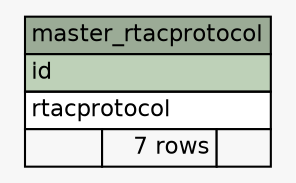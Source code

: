 // dot 2.2.1 on Windows 10 10.0
// SchemaSpy rev 590
digraph "master_rtacprotocol" {
  graph [
    rankdir="RL"
    bgcolor="#f7f7f7"
    nodesep="0.18"
    ranksep="0.46"
    fontname="Helvetica"
    fontsize="11"
  ];
  node [
    fontname="Helvetica"
    fontsize="11"
    shape="plaintext"
  ];
  edge [
    arrowsize="0.8"
  ];
  "master_rtacprotocol" [
    label=<
    <TABLE BORDER="0" CELLBORDER="1" CELLSPACING="0" BGCOLOR="#ffffff">
      <TR><TD COLSPAN="3" BGCOLOR="#9bab96" ALIGN="CENTER">master_rtacprotocol</TD></TR>
      <TR><TD PORT="id" COLSPAN="3" BGCOLOR="#bed1b8" ALIGN="LEFT">id</TD></TR>
      <TR><TD PORT="rtacprotocol" COLSPAN="3" ALIGN="LEFT">rtacprotocol</TD></TR>
      <TR><TD ALIGN="LEFT" BGCOLOR="#f7f7f7">  </TD><TD ALIGN="RIGHT" BGCOLOR="#f7f7f7">7 rows</TD><TD ALIGN="RIGHT" BGCOLOR="#f7f7f7">  </TD></TR>
    </TABLE>>
    URL="tables/master_rtacprotocol.html"
    tooltip="master_rtacprotocol"
  ];
}
